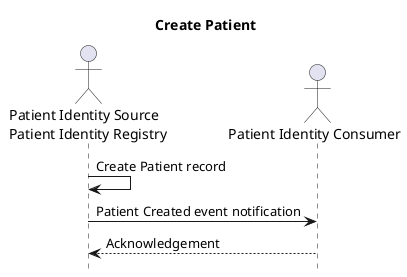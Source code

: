 
@startuml

hide footbox

title Create Patient

actor "Patient Identity Source \n Patient Identity Registry" as source
actor "Patient Identity Consumer" as consumer

source -> source: Create Patient record
source -> consumer: Patient Created event notification
consumer --> source: Acknowledgement


@enduml
